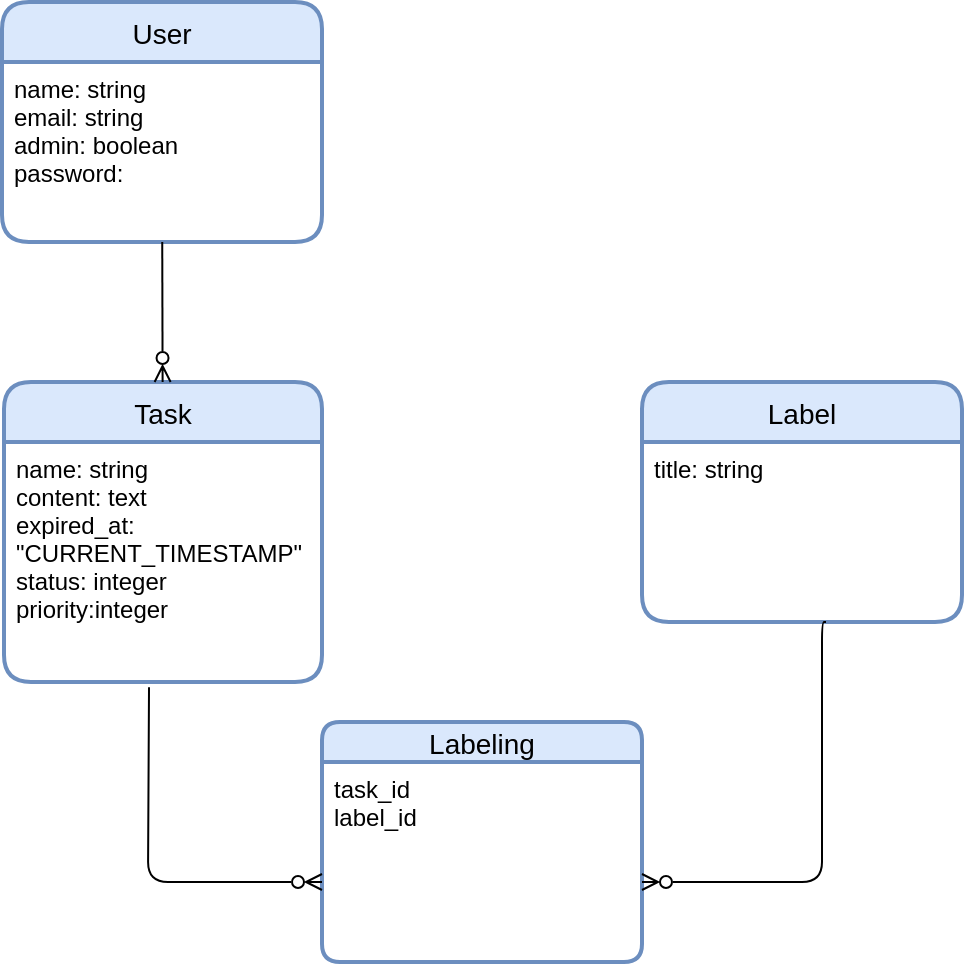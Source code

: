 <mxfile>
    <diagram id="mKZgXIBlkfnWuEQX6fgX" name="ページ1">
        <mxGraphModel dx="1180" dy="739" grid="1" gridSize="10" guides="1" tooltips="1" connect="1" arrows="1" fold="1" page="1" pageScale="1" pageWidth="827" pageHeight="1169" background="#ffffff" math="0" shadow="0">
            <root>
                <mxCell id="0"/>
                <mxCell id="1" parent="0"/>
                <mxCell id="24" value="User" style="swimlane;childLayout=stackLayout;horizontal=1;startSize=30;horizontalStack=0;rounded=1;fontSize=14;fontStyle=0;strokeWidth=2;resizeParent=0;resizeLast=1;shadow=0;dashed=0;align=center;fillColor=#dae8fc;strokeColor=#6c8ebf;" parent="1" vertex="1">
                    <mxGeometry x="70" y="90" width="160" height="120" as="geometry"/>
                </mxCell>
                <mxCell id="25" value="name: string&#10;email: string&#10;admin: boolean&#10;password:  " style="align=left;strokeColor=none;fillColor=none;spacingLeft=4;fontSize=12;verticalAlign=top;resizable=0;rotatable=0;part=1;" parent="24" vertex="1">
                    <mxGeometry y="30" width="160" height="90" as="geometry"/>
                </mxCell>
                <mxCell id="27" value="Task" style="swimlane;childLayout=stackLayout;horizontal=1;startSize=30;horizontalStack=0;rounded=1;fontSize=14;fontStyle=0;strokeWidth=2;resizeParent=0;resizeLast=1;shadow=0;dashed=0;align=center;fillColor=#dae8fc;strokeColor=#6c8ebf;" parent="1" vertex="1">
                    <mxGeometry x="71" y="280" width="159" height="150" as="geometry"/>
                </mxCell>
                <mxCell id="28" value="name: string&#10;content: text&#10;expired_at: &#10;&quot;CURRENT_TIMESTAMP&quot;&#10;status: integer&#10;priority:integer" style="align=left;strokeColor=none;fillColor=none;spacingLeft=4;fontSize=12;verticalAlign=top;resizable=0;rotatable=0;part=1;" parent="27" vertex="1">
                    <mxGeometry y="30" width="159" height="120" as="geometry"/>
                </mxCell>
                <mxCell id="29" style="edgeStyle=none;html=1;endArrow=ERzeroToMany;endFill=0;" parent="1" source="25" target="27" edge="1">
                    <mxGeometry relative="1" as="geometry"/>
                </mxCell>
                <mxCell id="30" value="Label" style="swimlane;childLayout=stackLayout;horizontal=1;startSize=30;horizontalStack=0;rounded=1;fontSize=14;fontStyle=0;strokeWidth=2;resizeParent=0;resizeLast=1;shadow=0;dashed=0;align=center;fillColor=#dae8fc;strokeColor=#6c8ebf;" parent="1" vertex="1">
                    <mxGeometry x="390" y="280" width="160" height="120" as="geometry"/>
                </mxCell>
                <mxCell id="41" value="title: string" style="align=left;strokeColor=none;fillColor=none;spacingLeft=4;fontSize=12;verticalAlign=top;resizable=0;rotatable=0;part=1;" parent="30" vertex="1">
                    <mxGeometry y="30" width="160" height="90" as="geometry"/>
                </mxCell>
                <mxCell id="33" value="Labeling" style="swimlane;childLayout=stackLayout;horizontal=1;startSize=20;horizontalStack=0;rounded=1;fontSize=14;fontStyle=0;strokeWidth=2;resizeParent=0;resizeLast=1;shadow=0;dashed=0;align=center;fillColor=#dae8fc;strokeColor=#6c8ebf;" parent="1" vertex="1">
                    <mxGeometry x="230" y="450" width="160" height="120" as="geometry"/>
                </mxCell>
                <mxCell id="34" value="task_id&#10;label_id" style="align=left;strokeColor=none;fillColor=none;spacingLeft=4;fontSize=12;verticalAlign=top;resizable=0;rotatable=0;part=1;" parent="33" vertex="1">
                    <mxGeometry y="20" width="160" height="100" as="geometry"/>
                </mxCell>
                <mxCell id="40" style="edgeStyle=elbowEdgeStyle;html=1;endArrow=ERzeroToMany;endFill=0;" parent="1" edge="1" target="34">
                    <mxGeometry relative="1" as="geometry">
                        <Array as="points">
                            <mxPoint x="480" y="530"/>
                            <mxPoint x="470" y="510"/>
                            <mxPoint x="482" y="520"/>
                        </Array>
                        <mxPoint x="482" y="400" as="sourcePoint"/>
                    </mxGeometry>
                </mxCell>
                <mxCell id="39" style="edgeStyle=elbowEdgeStyle;html=1;endArrow=ERzeroToMany;endFill=0;exitX=0.456;exitY=1.022;exitDx=0;exitDy=0;exitPerimeter=0;" parent="1" source="28" target="34" edge="1">
                    <mxGeometry relative="1" as="geometry">
                        <Array as="points">
                            <mxPoint x="143" y="530"/>
                        </Array>
                    </mxGeometry>
                </mxCell>
            </root>
        </mxGraphModel>
    </diagram>
</mxfile>